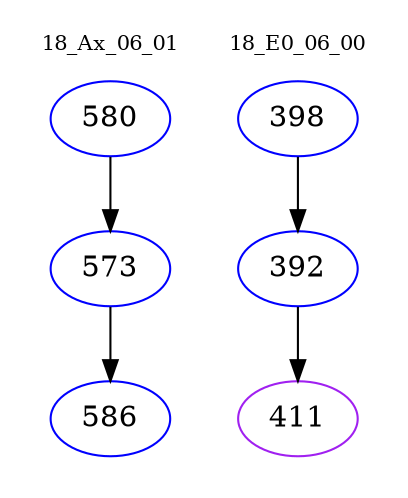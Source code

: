 digraph{
subgraph cluster_0 {
color = white
label = "18_Ax_06_01";
fontsize=10;
T0_580 [label="580", color="blue"]
T0_580 -> T0_573 [color="black"]
T0_573 [label="573", color="blue"]
T0_573 -> T0_586 [color="black"]
T0_586 [label="586", color="blue"]
}
subgraph cluster_1 {
color = white
label = "18_E0_06_00";
fontsize=10;
T1_398 [label="398", color="blue"]
T1_398 -> T1_392 [color="black"]
T1_392 [label="392", color="blue"]
T1_392 -> T1_411 [color="black"]
T1_411 [label="411", color="purple"]
}
}
